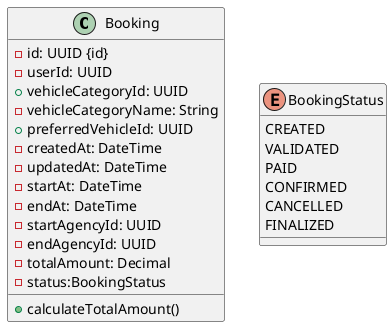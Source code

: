 @startuml Booking service

' Entities
class Booking {
  -id: UUID {id}
  -userId: UUID
  +vehicleCategoryId: UUID
  -vehicleCategoryName: String
  +preferredVehicleId: UUID
  -createdAt: DateTime
  -updatedAt: DateTime
  -startAt: DateTime
  -endAt: DateTime
  -startAgencyId: UUID
  -endAgencyId: UUID
  -totalAmount: Decimal
  -status:BookingStatus
  +calculateTotalAmount()
}

enum BookingStatus {
  CREATED
  VALIDATED
  PAID
  CONFIRMED
  CANCELLED
  FINALIZED
}

@enduml